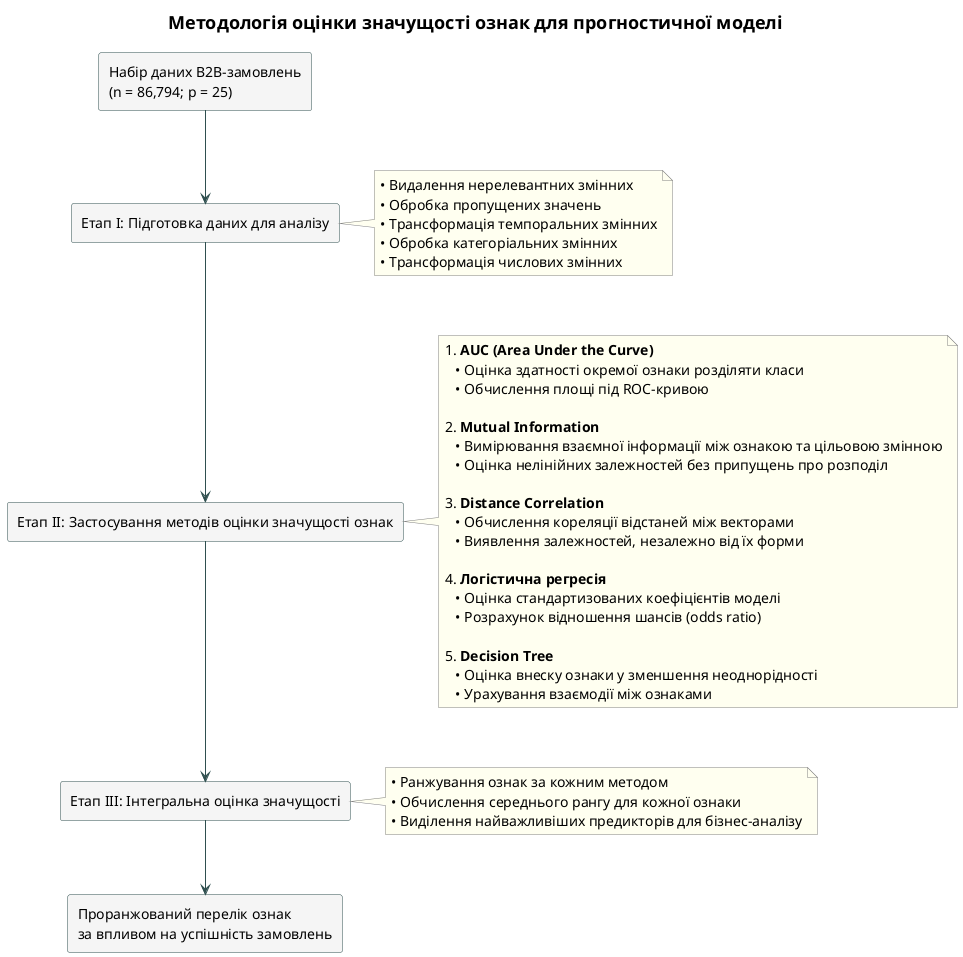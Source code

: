 @startuml
skinparam backgroundColor white
skinparam defaultFontName "Times New Roman"
skinparam defaultFontSize 14
skinparam ArrowColor DarkSlateGray
skinparam RectangleBackgroundColor WhiteSmoke
skinparam RectangleBorderColor DarkSlateGray
skinparam NoteBorderColor Gray
skinparam NoteBackgroundColor Ivory
skinparam TitleFontSize 18
skinparam TitleFontStyle bold

title Методологія оцінки значущості ознак для прогностичної моделі

rectangle "Набір даних B2B-замовлень\n(n = 86,794; p = 25)" as source

rectangle "Етап I: Підготовка даних для аналізу" as prep
note right of prep
  • Видалення нерелевантних змінних
  • Обробка пропущених значень
  • Трансформація темпоральних змінних
  • Обробка категоріальних змінних
  • Трансформація числових змінних
end note

rectangle "Етап II: Застосування методів оцінки значущості ознак" as methods
note right of methods
  1. **AUC (Area Under the Curve)**
     • Оцінка здатності окремої ознаки розділяти класи
     • Обчислення площі під ROC-кривою

  2. **Mutual Information**
     • Вимірювання взаємної інформації між ознакою та цільовою змінною
     • Оцінка нелінійних залежностей без припущень про розподіл

  3. **Distance Correlation**
     • Обчислення кореляції відстаней між векторами
     • Виявлення залежностей, незалежно від їх форми

  4. **Логістична регресія**
     • Оцінка стандартизованих коефіцієнтів моделі
     • Розрахунок відношення шансів (odds ratio)

  5. **Decision Tree**
     • Оцінка внеску ознаки у зменшення неоднорідності
     • Урахування взаємодії між ознаками
end note

rectangle "Етап III: Інтегральна оцінка значущості" as integration
note right of integration
  • Ранжування ознак за кожним методом
  • Обчислення середнього рангу для кожної ознаки
  • Виділення найважливіших предикторів для бізнес-аналізу
end note

rectangle "Проранжований перелік ознак\nза впливом на успішність замовлень" as final

source -down-> prep
prep -down-> methods
methods -down-> integration
integration -down-> final

@enduml